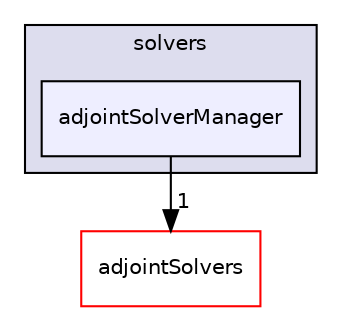 digraph "src/optimisation/adjointOptimisation/adjoint/solvers/adjointSolverManager" {
  bgcolor=transparent;
  compound=true
  node [ fontsize="10", fontname="Helvetica"];
  edge [ labelfontsize="10", labelfontname="Helvetica"];
  subgraph clusterdir_f1ea2e00111d8324be054b4e32e6ee53 {
    graph [ bgcolor="#ddddee", pencolor="black", label="solvers" fontname="Helvetica", fontsize="10", URL="dir_f1ea2e00111d8324be054b4e32e6ee53.html"]
  dir_979f282c0ba5eba457d3484ed6b5cd32 [shape=box, label="adjointSolverManager", style="filled", fillcolor="#eeeeff", pencolor="black", URL="dir_979f282c0ba5eba457d3484ed6b5cd32.html"];
  }
  dir_e795448d0a5c64e27ea31dc3355a03a6 [shape=box label="adjointSolvers" color="red" URL="dir_e795448d0a5c64e27ea31dc3355a03a6.html"];
  dir_979f282c0ba5eba457d3484ed6b5cd32->dir_e795448d0a5c64e27ea31dc3355a03a6 [headlabel="1", labeldistance=1.5 headhref="dir_002895_002896.html"];
}
